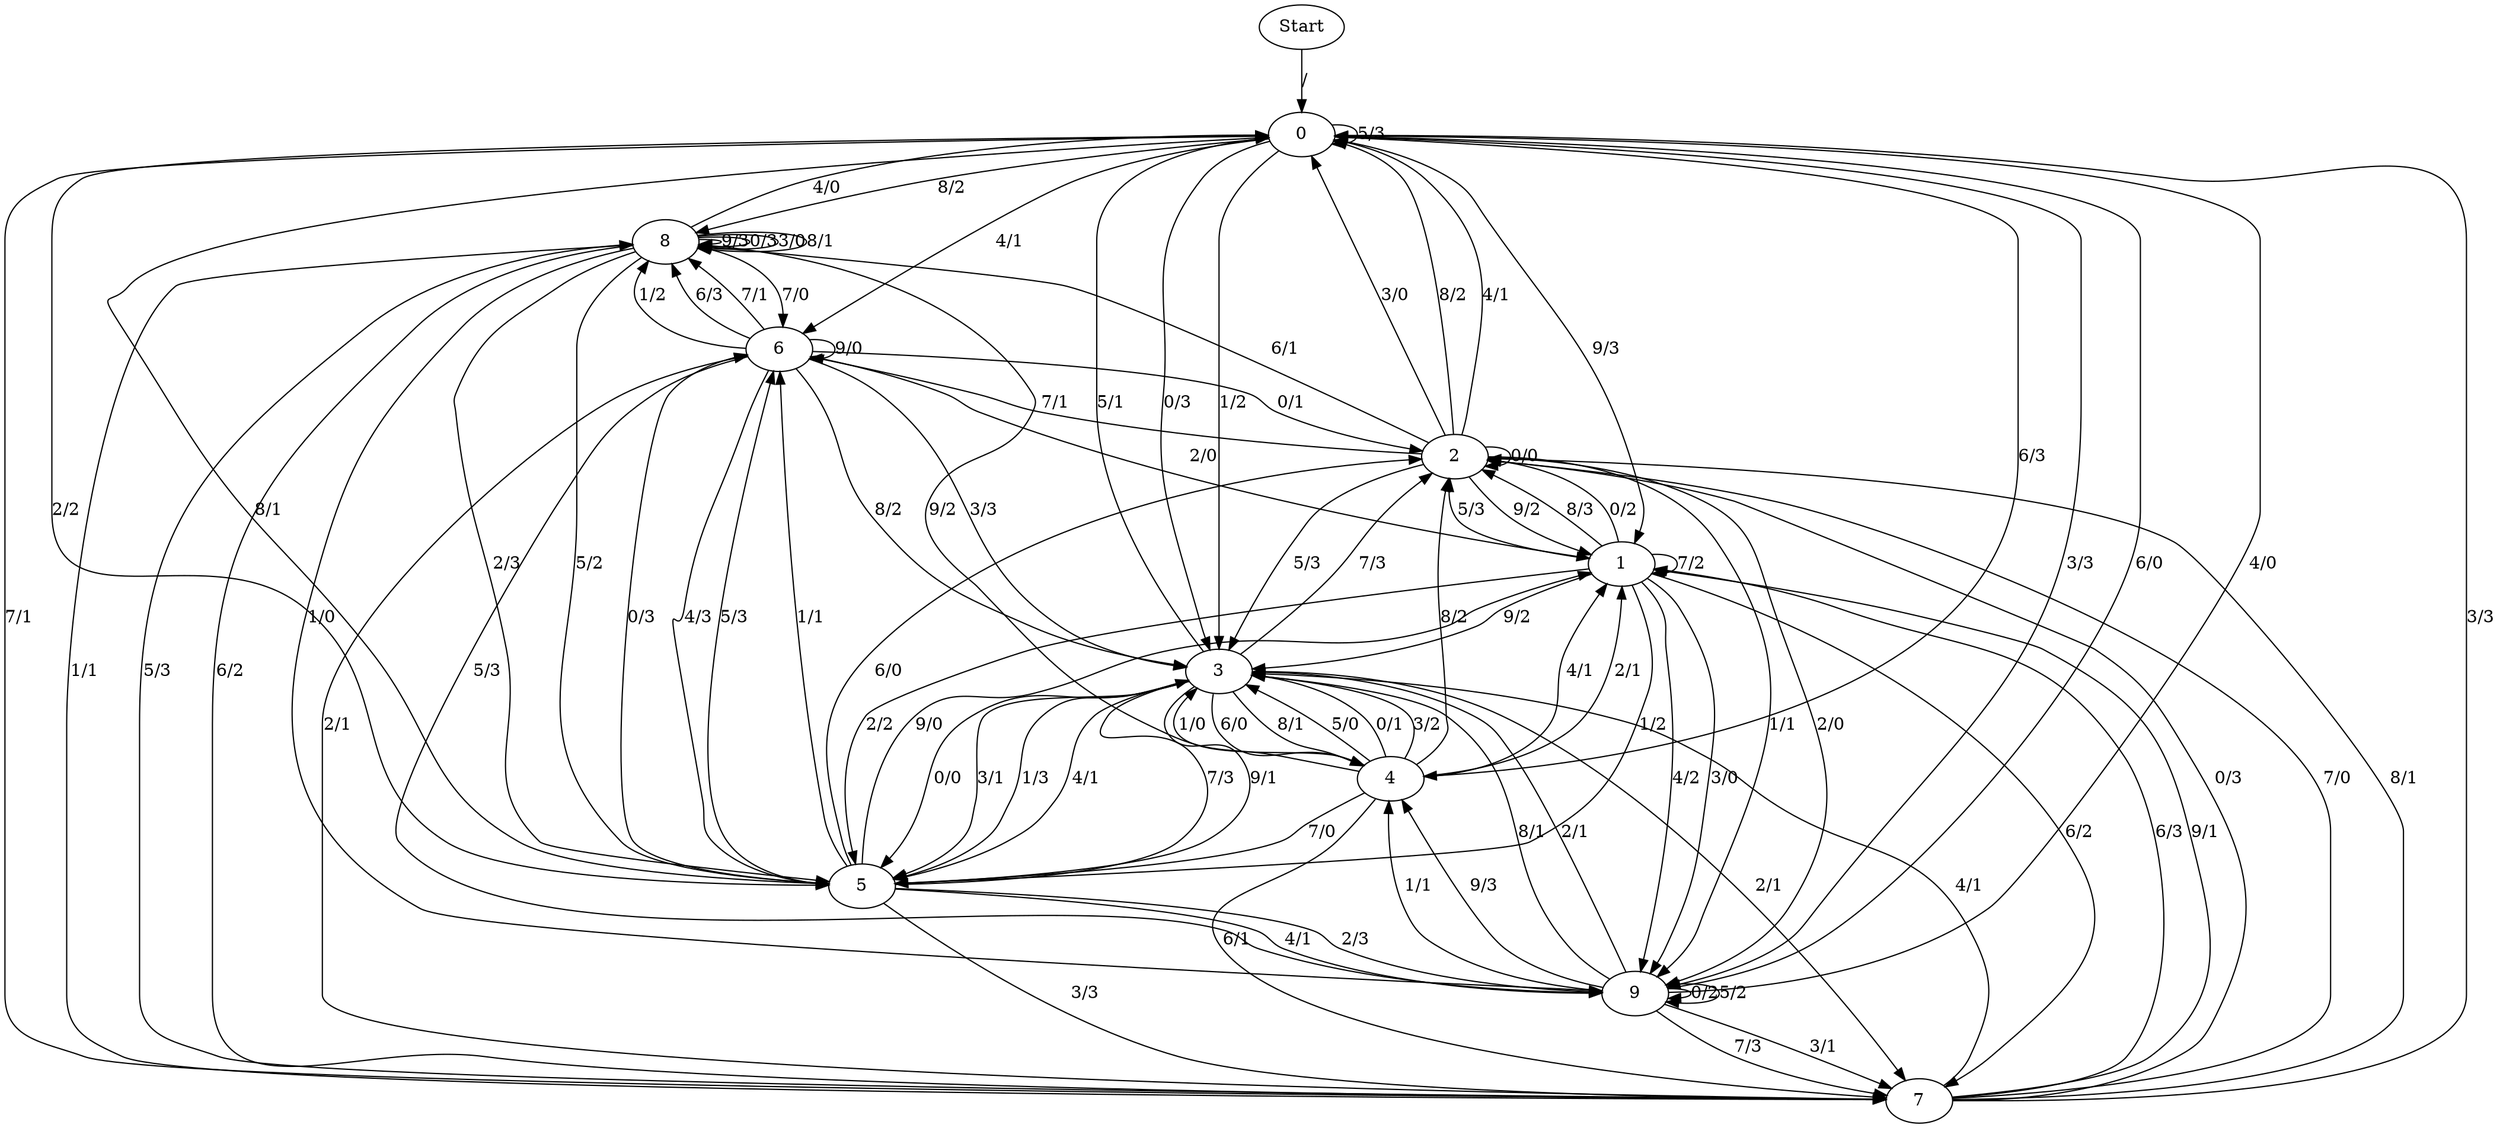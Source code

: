 digraph {
	Start -> 0 [label="/"]
	0 -> 8 [label="8/2"]
	0 -> 3 [label="0/3"]
	0 -> 9 [label="3/3"]
	0 -> 4 [label="6/3"]
	0 -> 5 [label="2/2"]
	0 -> 3 [label="1/2"]
	0 -> 7 [label="7/1"]
	0 -> 1 [label="9/3"]
	0 -> 6 [label="4/1"]
	0 -> 0 [label="5/3"]
	5 -> 6 [label="5/3"]
	5 -> 3 [label="7/3"]
	5 -> 9 [label="4/1"]
	5 -> 9 [label="2/3"]
	5 -> 1 [label="9/0"]
	5 -> 2 [label="6/0"]
	5 -> 6 [label="1/1"]
	5 -> 6 [label="0/3"]
	5 -> 7 [label="3/3"]
	5 -> 0 [label="8/1"]
	6 -> 8 [label="1/2"]
	6 -> 6 [label="9/0"]
	6 -> 9 [label="5/3"]
	6 -> 3 [label="3/3"]
	6 -> 5 [label="4/3"]
	6 -> 8 [label="6/3"]
	6 -> 3 [label="8/2"]
	6 -> 1 [label="2/0"]
	6 -> 8 [label="7/1"]
	6 -> 2 [label="0/1"]
	8 -> 8 [label="9/3"]
	8 -> 5 [label="2/3"]
	8 -> 7 [label="6/2"]
	8 -> 6 [label="7/0"]
	8 -> 5 [label="5/2"]
	8 -> 8 [label="0/3"]
	8 -> 0 [label="4/0"]
	8 -> 8 [label="3/0"]
	8 -> 8 [label="8/1"]
	8 -> 9 [label="1/0"]
	7 -> 3 [label="4/1"]
	7 -> 1 [label="6/3"]
	7 -> 2 [label="0/3"]
	7 -> 2 [label="7/0"]
	7 -> 1 [label="9/1"]
	7 -> 2 [label="8/1"]
	7 -> 8 [label="1/1"]
	7 -> 0 [label="3/3"]
	7 -> 8 [label="5/3"]
	7 -> 6 [label="2/1"]
	2 -> 0 [label="8/2"]
	2 -> 2 [label="0/0"]
	2 -> 9 [label="1/1"]
	2 -> 8 [label="6/1"]
	2 -> 9 [label="2/0"]
	2 -> 3 [label="5/3"]
	2 -> 0 [label="4/1"]
	2 -> 1 [label="9/2"]
	2 -> 6 [label="7/1"]
	2 -> 0 [label="3/0"]
	3 -> 0 [label="5/1"]
	3 -> 4 [label="6/0"]
	3 -> 5 [label="3/1"]
	3 -> 2 [label="7/3"]
	3 -> 5 [label="1/3"]
	3 -> 5 [label="4/1"]
	3 -> 4 [label="8/1"]
	3 -> 5 [label="9/1"]
	3 -> 5 [label="0/0"]
	3 -> 7 [label="2/1"]
	4 -> 2 [label="8/2"]
	4 -> 1 [label="4/1"]
	4 -> 3 [label="5/0"]
	4 -> 8 [label="9/2"]
	4 -> 3 [label="0/1"]
	4 -> 1 [label="2/1"]
	4 -> 3 [label="3/2"]
	4 -> 3 [label="1/0"]
	4 -> 7 [label="6/1"]
	4 -> 5 [label="7/0"]
	1 -> 5 [label="2/2"]
	1 -> 2 [label="8/3"]
	1 -> 2 [label="0/2"]
	1 -> 7 [label="6/2"]
	1 -> 3 [label="9/2"]
	1 -> 2 [label="5/3"]
	1 -> 9 [label="4/2"]
	1 -> 5 [label="1/2"]
	1 -> 1 [label="7/2"]
	1 -> 9 [label="3/0"]
	9 -> 7 [label="7/3"]
	9 -> 9 [label="0/2"]
	9 -> 0 [label="6/0"]
	9 -> 7 [label="3/1"]
	9 -> 4 [label="1/1"]
	9 -> 3 [label="8/1"]
	9 -> 0 [label="4/0"]
	9 -> 9 [label="5/2"]
	9 -> 4 [label="9/3"]
	9 -> 3 [label="2/1"]
}